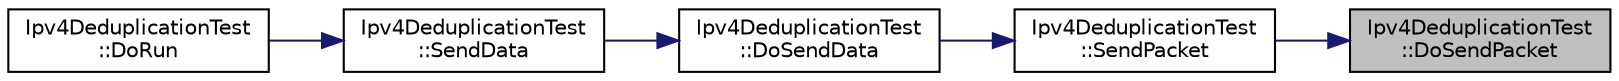 digraph "Ipv4DeduplicationTest::DoSendPacket"
{
 // LATEX_PDF_SIZE
  edge [fontname="Helvetica",fontsize="10",labelfontname="Helvetica",labelfontsize="10"];
  node [fontname="Helvetica",fontsize="10",shape=record];
  rankdir="RL";
  Node1 [label="Ipv4DeduplicationTest\l::DoSendPacket",height=0.2,width=0.4,color="black", fillcolor="grey75", style="filled", fontcolor="black",tooltip="Send data."];
  Node1 -> Node2 [dir="back",color="midnightblue",fontsize="10",style="solid",fontname="Helvetica"];
  Node2 [label="Ipv4DeduplicationTest\l::SendPacket",height=0.2,width=0.4,color="black", fillcolor="white", style="filled",URL="$class_ipv4_deduplication_test.html#ae7478173138f85a7cf53c5e3bc89b0bb",tooltip="Send data."];
  Node2 -> Node3 [dir="back",color="midnightblue",fontsize="10",style="solid",fontname="Helvetica"];
  Node3 [label="Ipv4DeduplicationTest\l::DoSendData",height=0.2,width=0.4,color="black", fillcolor="white", style="filled",URL="$class_ipv4_deduplication_test.html#a7b999e2a3df4417079182d588c44f11b",tooltip="Send data."];
  Node3 -> Node4 [dir="back",color="midnightblue",fontsize="10",style="solid",fontname="Helvetica"];
  Node4 [label="Ipv4DeduplicationTest\l::SendData",height=0.2,width=0.4,color="black", fillcolor="white", style="filled",URL="$class_ipv4_deduplication_test.html#a853a2ddd62acb45eb50acb5a316b05cb",tooltip="Send data."];
  Node4 -> Node5 [dir="back",color="midnightblue",fontsize="10",style="solid",fontname="Helvetica"];
  Node5 [label="Ipv4DeduplicationTest\l::DoRun",height=0.2,width=0.4,color="black", fillcolor="white", style="filled",URL="$class_ipv4_deduplication_test.html#a5e5727b7b8436191367a912d0e1a16e3",tooltip="Implementation to actually run this TestCase."];
}

